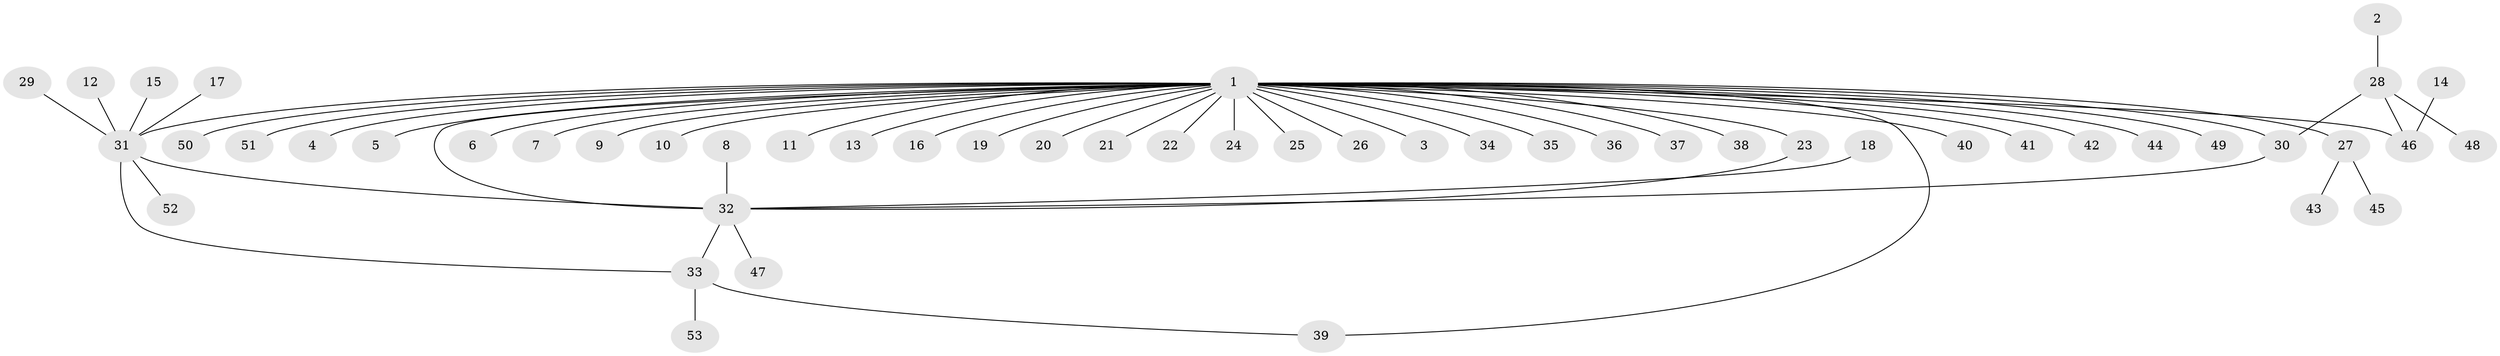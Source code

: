 // original degree distribution, {26: 0.009523809523809525, 20: 0.009523809523809525, 6: 0.009523809523809525, 1: 0.638095238095238, 5: 0.02857142857142857, 2: 0.1619047619047619, 4: 0.01904761904761905, 11: 0.009523809523809525, 10: 0.009523809523809525, 7: 0.009523809523809525, 3: 0.09523809523809523}
// Generated by graph-tools (version 1.1) at 2025/26/03/09/25 03:26:09]
// undirected, 53 vertices, 58 edges
graph export_dot {
graph [start="1"]
  node [color=gray90,style=filled];
  1;
  2;
  3;
  4;
  5;
  6;
  7;
  8;
  9;
  10;
  11;
  12;
  13;
  14;
  15;
  16;
  17;
  18;
  19;
  20;
  21;
  22;
  23;
  24;
  25;
  26;
  27;
  28;
  29;
  30;
  31;
  32;
  33;
  34;
  35;
  36;
  37;
  38;
  39;
  40;
  41;
  42;
  43;
  44;
  45;
  46;
  47;
  48;
  49;
  50;
  51;
  52;
  53;
  1 -- 3 [weight=1.0];
  1 -- 4 [weight=1.0];
  1 -- 5 [weight=1.0];
  1 -- 6 [weight=1.0];
  1 -- 7 [weight=1.0];
  1 -- 9 [weight=1.0];
  1 -- 10 [weight=1.0];
  1 -- 11 [weight=1.0];
  1 -- 13 [weight=1.0];
  1 -- 16 [weight=1.0];
  1 -- 19 [weight=1.0];
  1 -- 20 [weight=1.0];
  1 -- 21 [weight=1.0];
  1 -- 22 [weight=1.0];
  1 -- 23 [weight=1.0];
  1 -- 24 [weight=1.0];
  1 -- 25 [weight=1.0];
  1 -- 26 [weight=1.0];
  1 -- 27 [weight=2.0];
  1 -- 30 [weight=1.0];
  1 -- 31 [weight=3.0];
  1 -- 32 [weight=2.0];
  1 -- 34 [weight=1.0];
  1 -- 35 [weight=1.0];
  1 -- 36 [weight=1.0];
  1 -- 37 [weight=1.0];
  1 -- 38 [weight=1.0];
  1 -- 39 [weight=1.0];
  1 -- 40 [weight=1.0];
  1 -- 41 [weight=1.0];
  1 -- 42 [weight=1.0];
  1 -- 44 [weight=1.0];
  1 -- 46 [weight=2.0];
  1 -- 49 [weight=1.0];
  1 -- 50 [weight=1.0];
  1 -- 51 [weight=1.0];
  2 -- 28 [weight=1.0];
  8 -- 32 [weight=1.0];
  12 -- 31 [weight=1.0];
  14 -- 46 [weight=1.0];
  15 -- 31 [weight=1.0];
  17 -- 31 [weight=1.0];
  18 -- 32 [weight=1.0];
  23 -- 32 [weight=1.0];
  27 -- 43 [weight=1.0];
  27 -- 45 [weight=1.0];
  28 -- 30 [weight=1.0];
  28 -- 46 [weight=1.0];
  28 -- 48 [weight=1.0];
  29 -- 31 [weight=1.0];
  30 -- 32 [weight=1.0];
  31 -- 32 [weight=1.0];
  31 -- 33 [weight=1.0];
  31 -- 52 [weight=1.0];
  32 -- 33 [weight=1.0];
  32 -- 47 [weight=1.0];
  33 -- 39 [weight=1.0];
  33 -- 53 [weight=1.0];
}
